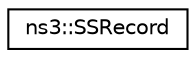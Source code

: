 digraph "Graphical Class Hierarchy"
{
 // LATEX_PDF_SIZE
  edge [fontname="Helvetica",fontsize="10",labelfontname="Helvetica",labelfontsize="10"];
  node [fontname="Helvetica",fontsize="10",shape=record];
  rankdir="LR";
  Node0 [label="ns3::SSRecord",height=0.2,width=0.4,color="black", fillcolor="white", style="filled",URL="$classns3_1_1_s_s_record.html",tooltip="This class is used by the base station to store some information related to subscriber station in the..."];
}
